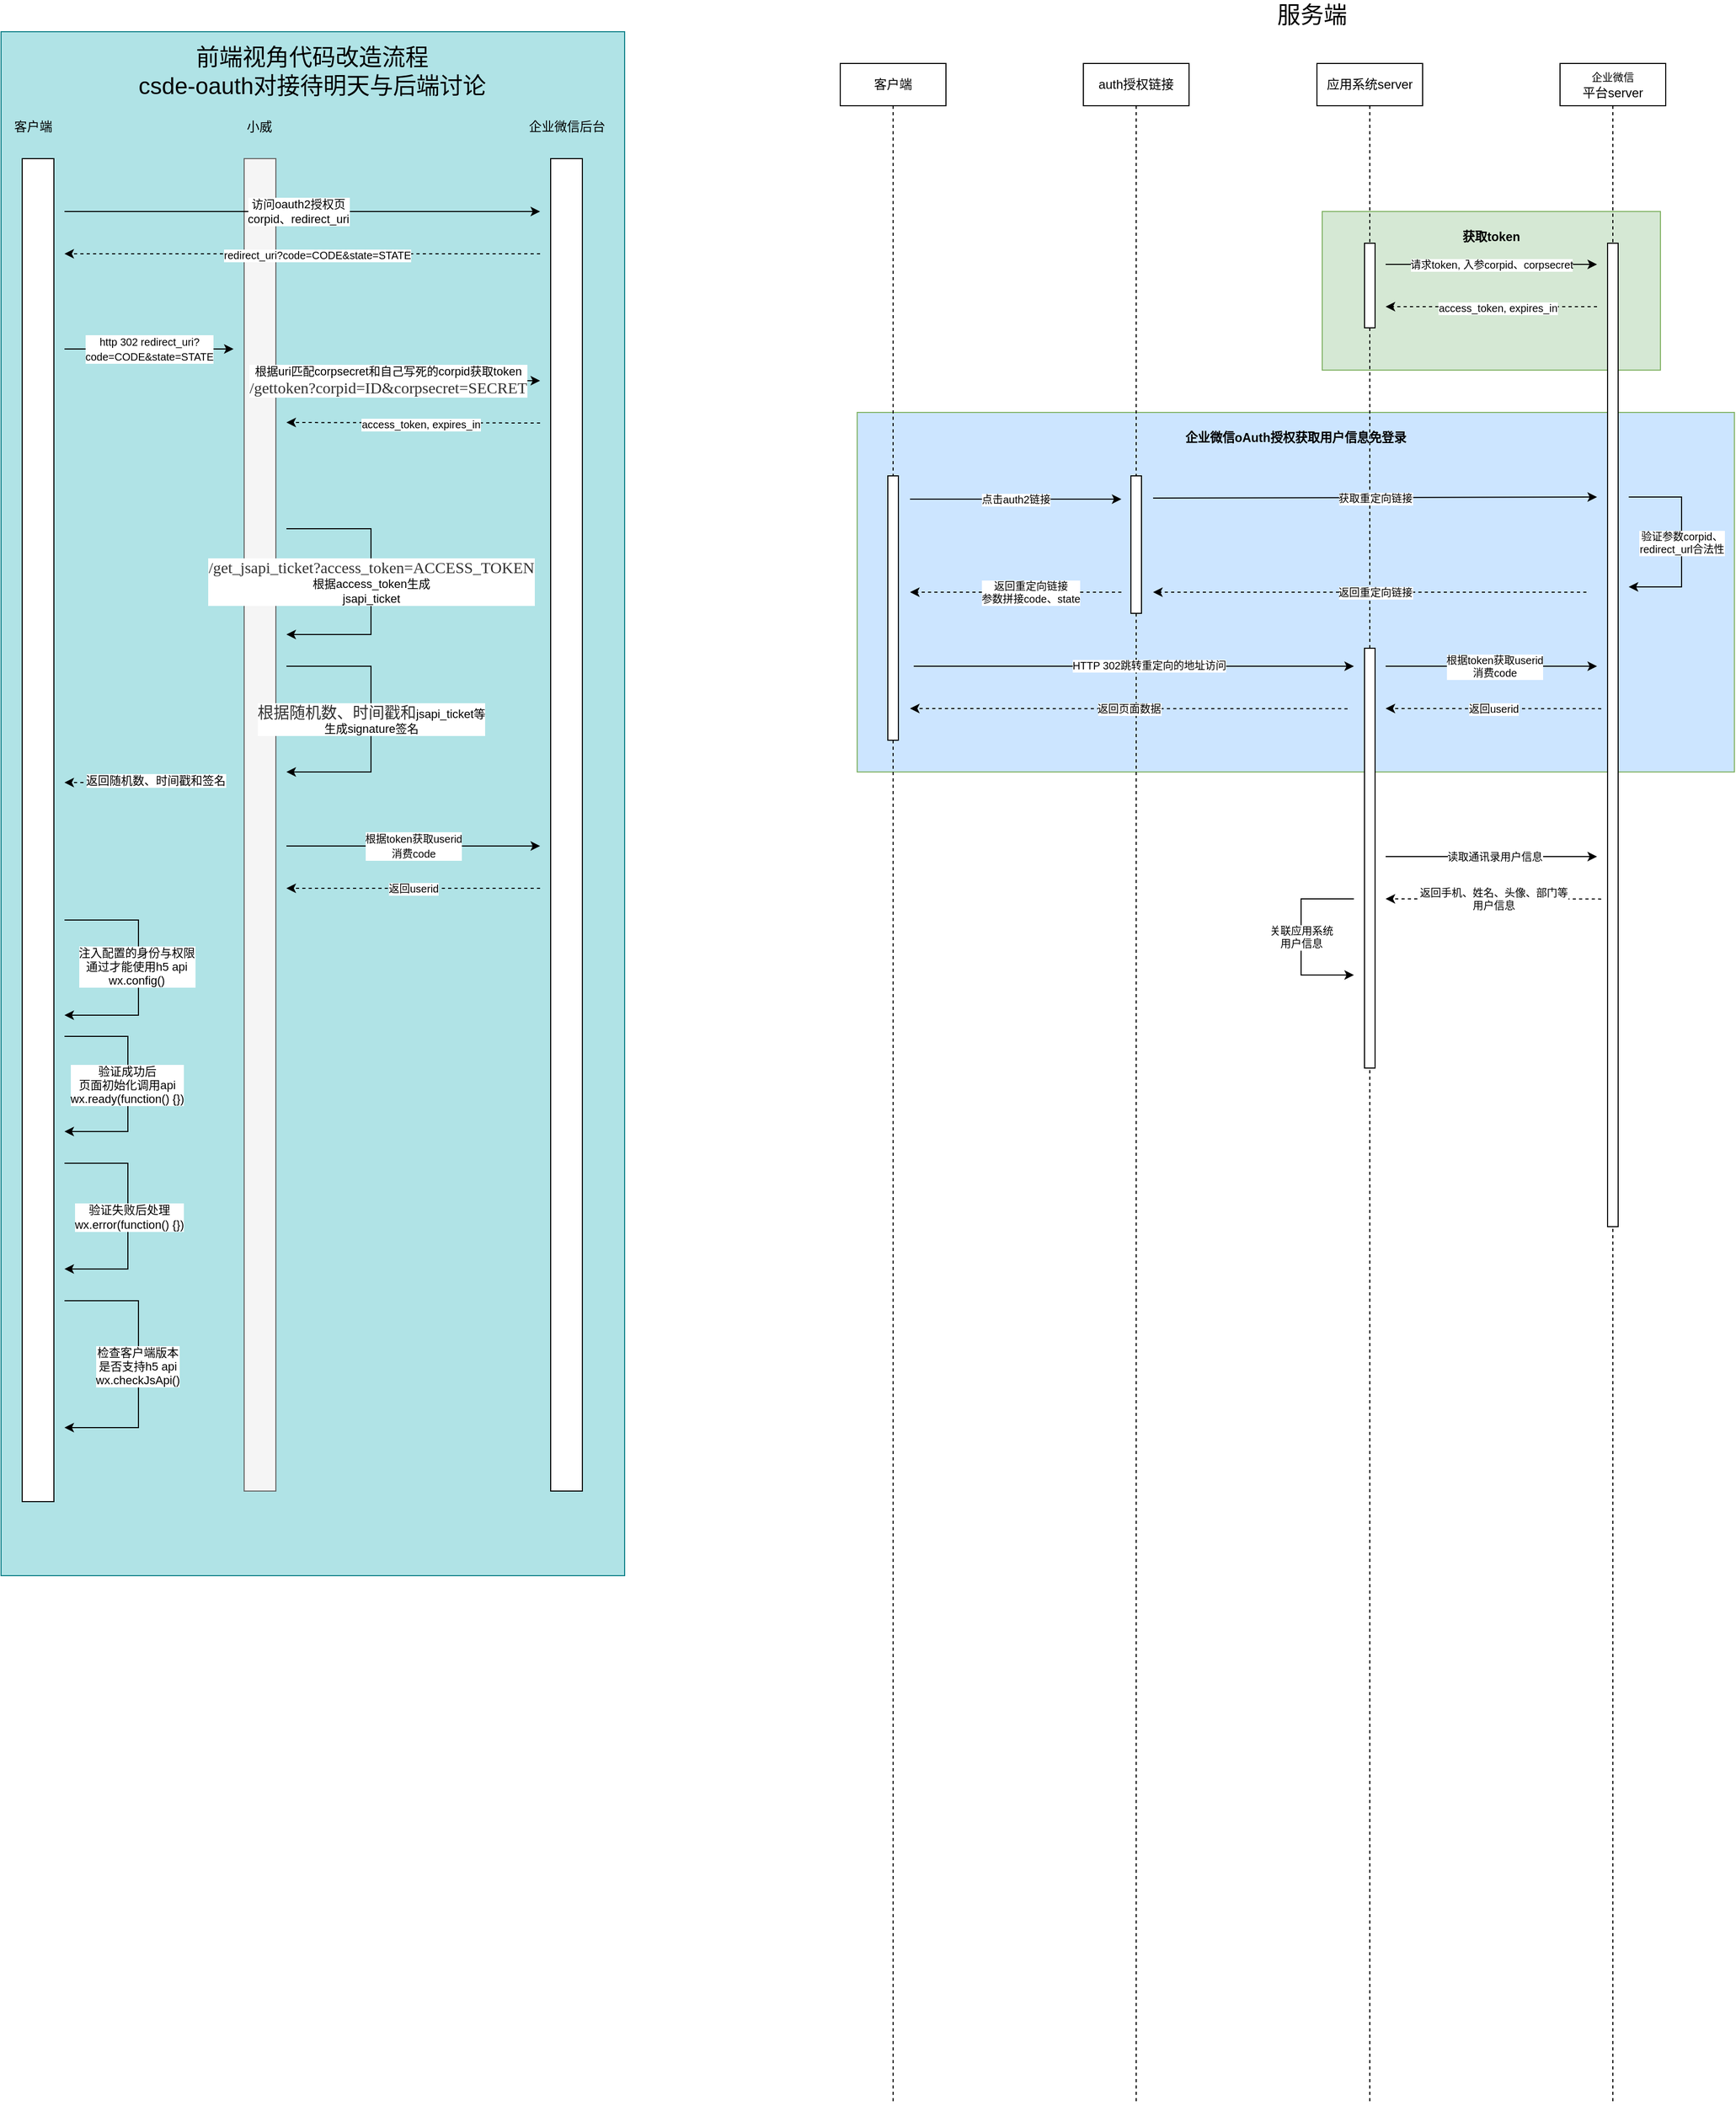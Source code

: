 <mxfile version="16.0.3" type="github">
  <diagram id="wFE0QG_FPsp0jaGvCLVb" name="Page-1">
    <mxGraphModel dx="2276" dy="769" grid="1" gridSize="10" guides="1" tooltips="1" connect="1" arrows="1" fold="1" page="1" pageScale="1" pageWidth="850" pageHeight="1100" math="0" shadow="0">
      <root>
        <mxCell id="0" />
        <mxCell id="1" parent="0" />
        <mxCell id="G3MdLucBdsFfCBGvvRXr-35" value="" style="rounded=0;whiteSpace=wrap;html=1;fillColor=#b0e3e6;strokeColor=#0e8088;" vertex="1" parent="1">
          <mxGeometry x="-830" y="40" width="590" height="1460" as="geometry" />
        </mxCell>
        <mxCell id="-BD_mY3rdzX9CCHZaYfn-6" value="&lt;h3 style=&quot;line-height: 0.8&quot;&gt;获取token&lt;/h3&gt;" style="rounded=0;whiteSpace=wrap;html=1;fontSize=10;verticalAlign=top;fillColor=#d5e8d4;strokeColor=#82b366;" parent="1" vertex="1">
          <mxGeometry x="420" y="210" width="320" height="150" as="geometry" />
        </mxCell>
        <mxCell id="-BD_mY3rdzX9CCHZaYfn-28" value="&lt;h3 style=&quot;line-height: 0.8&quot;&gt;企业微信oAuth授权获取用户信息免登录&lt;/h3&gt;" style="rounded=0;whiteSpace=wrap;html=1;fontSize=10;verticalAlign=top;fillColor=#CCE5FF;strokeColor=#82b366;" parent="1" vertex="1">
          <mxGeometry x="-20" y="400" width="830" height="340" as="geometry" />
        </mxCell>
        <mxCell id="q2xAD3V1H3Vini_aAaJG-2" value="应用系统server" style="shape=umlLifeline;perimeter=lifelinePerimeter;whiteSpace=wrap;html=1;container=1;collapsible=0;recursiveResize=0;outlineConnect=0;" parent="1" vertex="1">
          <mxGeometry x="415" y="70" width="100" height="1930" as="geometry" />
        </mxCell>
        <mxCell id="q2xAD3V1H3Vini_aAaJG-1" value="" style="html=1;points=[];perimeter=orthogonalPerimeter;" parent="1" vertex="1">
          <mxGeometry x="460" y="240" width="10" height="80" as="geometry" />
        </mxCell>
        <mxCell id="-BD_mY3rdzX9CCHZaYfn-1" value="&lt;font style=&quot;font-size: 10px&quot;&gt;企业微信&lt;/font&gt;&lt;br&gt;平台server" style="shape=umlLifeline;perimeter=lifelinePerimeter;whiteSpace=wrap;html=1;container=1;collapsible=0;recursiveResize=0;outlineConnect=0;" parent="1" vertex="1">
          <mxGeometry x="645" y="70" width="100" height="1930" as="geometry" />
        </mxCell>
        <mxCell id="-BD_mY3rdzX9CCHZaYfn-2" value="" style="html=1;points=[];perimeter=orthogonalPerimeter;" parent="-BD_mY3rdzX9CCHZaYfn-1" vertex="1">
          <mxGeometry x="45" y="170" width="10" height="930" as="geometry" />
        </mxCell>
        <mxCell id="-BD_mY3rdzX9CCHZaYfn-16" value="验证参数corpid、&lt;br&gt;redirect_url合法性" style="endArrow=classic;html=1;rounded=0;fontFamily=Helvetica;fontSize=10;fontColor=default;" parent="-BD_mY3rdzX9CCHZaYfn-1" edge="1">
          <mxGeometry width="50" height="50" relative="1" as="geometry">
            <mxPoint x="65" y="410" as="sourcePoint" />
            <mxPoint x="65" y="495" as="targetPoint" />
            <Array as="points">
              <mxPoint x="115" y="410" />
              <mxPoint x="115" y="495" />
            </Array>
          </mxGeometry>
        </mxCell>
        <mxCell id="-BD_mY3rdzX9CCHZaYfn-3" value="请求token, 入参corpid、corpsecret" style="endArrow=classic;html=1;rounded=0;fontSize=10;" parent="1" edge="1">
          <mxGeometry width="50" height="50" relative="1" as="geometry">
            <mxPoint x="480" y="260" as="sourcePoint" />
            <mxPoint x="680" y="260" as="targetPoint" />
            <Array as="points">
              <mxPoint x="620" y="260" />
            </Array>
          </mxGeometry>
        </mxCell>
        <mxCell id="-BD_mY3rdzX9CCHZaYfn-4" value="" style="endArrow=classic;html=1;rounded=0;fontSize=10;dashed=1;" parent="1" edge="1">
          <mxGeometry width="50" height="50" relative="1" as="geometry">
            <mxPoint x="680" y="300" as="sourcePoint" />
            <mxPoint x="480" y="300" as="targetPoint" />
          </mxGeometry>
        </mxCell>
        <mxCell id="-BD_mY3rdzX9CCHZaYfn-5" value="access_token, expires_in" style="edgeLabel;html=1;align=center;verticalAlign=middle;resizable=0;points=[];fontSize=10;" parent="-BD_mY3rdzX9CCHZaYfn-4" vertex="1" connectable="0">
          <mxGeometry x="-0.06" y="1" relative="1" as="geometry">
            <mxPoint as="offset" />
          </mxGeometry>
        </mxCell>
        <mxCell id="-BD_mY3rdzX9CCHZaYfn-8" value="auth授权链接" style="shape=umlLifeline;perimeter=lifelinePerimeter;whiteSpace=wrap;html=1;container=1;collapsible=0;recursiveResize=0;outlineConnect=0;" parent="1" vertex="1">
          <mxGeometry x="194" y="70" width="100" height="1930" as="geometry" />
        </mxCell>
        <mxCell id="-BD_mY3rdzX9CCHZaYfn-9" value="客户端" style="shape=umlLifeline;perimeter=lifelinePerimeter;whiteSpace=wrap;html=1;container=1;collapsible=0;recursiveResize=0;outlineConnect=0;" parent="1" vertex="1">
          <mxGeometry x="-36" y="70" width="100" height="1930" as="geometry" />
        </mxCell>
        <mxCell id="-BD_mY3rdzX9CCHZaYfn-10" value="" style="html=1;points=[];perimeter=orthogonalPerimeter;rounded=0;fontFamily=Helvetica;fontSize=10;fontColor=default;strokeColor=default;fillColor=default;" parent="-BD_mY3rdzX9CCHZaYfn-9" vertex="1">
          <mxGeometry x="45" y="390" width="10" height="250" as="geometry" />
        </mxCell>
        <mxCell id="-BD_mY3rdzX9CCHZaYfn-11" value="" style="html=1;points=[];perimeter=orthogonalPerimeter;rounded=0;fontFamily=Helvetica;fontSize=10;fontColor=default;strokeColor=default;fillColor=default;" parent="1" vertex="1">
          <mxGeometry x="239" y="460" width="10" height="130" as="geometry" />
        </mxCell>
        <mxCell id="-BD_mY3rdzX9CCHZaYfn-13" value="点击auth2链接" style="endArrow=classic;html=1;rounded=0;fontFamily=Helvetica;fontSize=10;fontColor=default;" parent="1" edge="1">
          <mxGeometry width="50" height="50" relative="1" as="geometry">
            <mxPoint x="30" y="482" as="sourcePoint" />
            <mxPoint x="230" y="482" as="targetPoint" />
          </mxGeometry>
        </mxCell>
        <mxCell id="-BD_mY3rdzX9CCHZaYfn-14" value="" style="endArrow=classic;html=1;rounded=0;fontFamily=Helvetica;fontSize=10;fontColor=default;" parent="1" edge="1">
          <mxGeometry width="50" height="50" relative="1" as="geometry">
            <mxPoint x="260" y="481" as="sourcePoint" />
            <mxPoint x="680" y="480" as="targetPoint" />
          </mxGeometry>
        </mxCell>
        <mxCell id="-BD_mY3rdzX9CCHZaYfn-15" value="获取重定向链接" style="edgeLabel;html=1;align=center;verticalAlign=middle;resizable=0;points=[];fontSize=10;fontFamily=Helvetica;fontColor=default;" parent="-BD_mY3rdzX9CCHZaYfn-14" vertex="1" connectable="0">
          <mxGeometry x="0.162" relative="1" as="geometry">
            <mxPoint x="-34" as="offset" />
          </mxGeometry>
        </mxCell>
        <mxCell id="-BD_mY3rdzX9CCHZaYfn-17" value="" style="endArrow=classic;html=1;rounded=0;fontFamily=Helvetica;fontSize=10;fontColor=default;dashed=1;" parent="1" edge="1">
          <mxGeometry width="50" height="50" relative="1" as="geometry">
            <mxPoint x="670" y="570" as="sourcePoint" />
            <mxPoint x="260" y="570" as="targetPoint" />
          </mxGeometry>
        </mxCell>
        <mxCell id="-BD_mY3rdzX9CCHZaYfn-18" value="返回重定向链接" style="edgeLabel;html=1;align=center;verticalAlign=middle;resizable=0;points=[];fontSize=10;fontFamily=Helvetica;fontColor=default;" parent="-BD_mY3rdzX9CCHZaYfn-17" vertex="1" connectable="0">
          <mxGeometry x="0.088" relative="1" as="geometry">
            <mxPoint x="23" as="offset" />
          </mxGeometry>
        </mxCell>
        <mxCell id="-BD_mY3rdzX9CCHZaYfn-19" value="" style="endArrow=classic;html=1;rounded=0;fontFamily=Helvetica;fontSize=10;fontColor=default;dashed=1;" parent="1" edge="1">
          <mxGeometry width="50" height="50" relative="1" as="geometry">
            <mxPoint x="230" y="570" as="sourcePoint" />
            <mxPoint x="30" y="570" as="targetPoint" />
          </mxGeometry>
        </mxCell>
        <mxCell id="-BD_mY3rdzX9CCHZaYfn-20" value="返回重定向链接&lt;br&gt;参数拼接code、state" style="edgeLabel;html=1;align=center;verticalAlign=middle;resizable=0;points=[];fontSize=10;fontFamily=Helvetica;fontColor=default;" parent="-BD_mY3rdzX9CCHZaYfn-19" vertex="1" connectable="0">
          <mxGeometry x="0.088" relative="1" as="geometry">
            <mxPoint x="23" as="offset" />
          </mxGeometry>
        </mxCell>
        <mxCell id="-BD_mY3rdzX9CCHZaYfn-21" value="" style="html=1;points=[];perimeter=orthogonalPerimeter;" parent="1" vertex="1">
          <mxGeometry x="460" y="623" width="10" height="397" as="geometry" />
        </mxCell>
        <mxCell id="-BD_mY3rdzX9CCHZaYfn-22" value="" style="endArrow=classic;html=1;rounded=0;fontFamily=Helvetica;fontSize=10;fontColor=default;" parent="1" edge="1">
          <mxGeometry width="50" height="50" relative="1" as="geometry">
            <mxPoint x="33.5" y="640" as="sourcePoint" />
            <mxPoint x="450" y="640" as="targetPoint" />
          </mxGeometry>
        </mxCell>
        <mxCell id="-BD_mY3rdzX9CCHZaYfn-23" value="HTTP 302跳转重定向的地址访问" style="edgeLabel;html=1;align=center;verticalAlign=middle;resizable=0;points=[];fontSize=10;fontFamily=Helvetica;fontColor=default;" parent="-BD_mY3rdzX9CCHZaYfn-22" vertex="1" connectable="0">
          <mxGeometry x="0.064" y="1" relative="1" as="geometry">
            <mxPoint x="1" as="offset" />
          </mxGeometry>
        </mxCell>
        <mxCell id="-BD_mY3rdzX9CCHZaYfn-24" value="" style="endArrow=classic;html=1;rounded=0;fontFamily=Helvetica;fontSize=10;fontColor=default;" parent="1" edge="1">
          <mxGeometry width="50" height="50" relative="1" as="geometry">
            <mxPoint x="480" y="640" as="sourcePoint" />
            <mxPoint x="680" y="640" as="targetPoint" />
          </mxGeometry>
        </mxCell>
        <mxCell id="-BD_mY3rdzX9CCHZaYfn-25" value="根据token获取userid&lt;br&gt;消费code" style="edgeLabel;html=1;align=center;verticalAlign=middle;resizable=0;points=[];fontSize=10;fontFamily=Helvetica;fontColor=default;" parent="-BD_mY3rdzX9CCHZaYfn-24" vertex="1" connectable="0">
          <mxGeometry x="0.03" relative="1" as="geometry">
            <mxPoint as="offset" />
          </mxGeometry>
        </mxCell>
        <mxCell id="-BD_mY3rdzX9CCHZaYfn-26" value="返回userid" style="endArrow=classic;html=1;rounded=0;fontFamily=Helvetica;fontSize=10;fontColor=default;exitX=-0.4;exitY=0.603;exitDx=0;exitDy=0;exitPerimeter=0;dashed=1;" parent="1" edge="1">
          <mxGeometry width="50" height="50" relative="1" as="geometry">
            <mxPoint x="684" y="680.19" as="sourcePoint" />
            <mxPoint x="480" y="680" as="targetPoint" />
          </mxGeometry>
        </mxCell>
        <mxCell id="-BD_mY3rdzX9CCHZaYfn-27" value="返回页面数据" style="endArrow=classic;html=1;rounded=0;fontFamily=Helvetica;fontSize=10;fontColor=default;exitX=-0.4;exitY=0.603;exitDx=0;exitDy=0;exitPerimeter=0;dashed=1;" parent="1" edge="1">
          <mxGeometry width="50" height="50" relative="1" as="geometry">
            <mxPoint x="444" y="680.19" as="sourcePoint" />
            <mxPoint x="30" y="680" as="targetPoint" />
          </mxGeometry>
        </mxCell>
        <mxCell id="-BD_mY3rdzX9CCHZaYfn-31" value="" style="endArrow=classic;html=1;rounded=0;fontFamily=Helvetica;fontSize=10;fontColor=default;" parent="1" edge="1">
          <mxGeometry width="50" height="50" relative="1" as="geometry">
            <mxPoint x="480" y="820" as="sourcePoint" />
            <mxPoint x="680" y="820" as="targetPoint" />
          </mxGeometry>
        </mxCell>
        <mxCell id="-BD_mY3rdzX9CCHZaYfn-32" value="读取通讯录用户信息" style="edgeLabel;html=1;align=center;verticalAlign=middle;resizable=0;points=[];fontSize=10;fontFamily=Helvetica;fontColor=default;" parent="-BD_mY3rdzX9CCHZaYfn-31" vertex="1" connectable="0">
          <mxGeometry x="0.03" relative="1" as="geometry">
            <mxPoint as="offset" />
          </mxGeometry>
        </mxCell>
        <mxCell id="-BD_mY3rdzX9CCHZaYfn-33" value="返回手机、姓名、头像、部门等&lt;br&gt;用户信息" style="endArrow=classic;html=1;rounded=0;fontFamily=Helvetica;fontSize=10;fontColor=default;exitX=-0.4;exitY=0.603;exitDx=0;exitDy=0;exitPerimeter=0;dashed=1;" parent="1" edge="1">
          <mxGeometry width="50" height="50" relative="1" as="geometry">
            <mxPoint x="684" y="860.19" as="sourcePoint" />
            <mxPoint x="480" y="860" as="targetPoint" />
          </mxGeometry>
        </mxCell>
        <mxCell id="-BD_mY3rdzX9CCHZaYfn-34" value="关联应用系统&lt;br&gt;用户信息" style="endArrow=classic;html=1;rounded=0;fontFamily=Helvetica;fontSize=10;fontColor=default;" parent="1" edge="1">
          <mxGeometry width="50" height="50" relative="1" as="geometry">
            <mxPoint x="450" y="860" as="sourcePoint" />
            <mxPoint x="450" y="932" as="targetPoint" />
            <Array as="points">
              <mxPoint x="400" y="860" />
              <mxPoint x="400" y="932" />
            </Array>
          </mxGeometry>
        </mxCell>
        <mxCell id="G3MdLucBdsFfCBGvvRXr-1" value="" style="rounded=0;whiteSpace=wrap;html=1;" vertex="1" parent="1">
          <mxGeometry x="-810" y="160" width="30" height="1270" as="geometry" />
        </mxCell>
        <mxCell id="G3MdLucBdsFfCBGvvRXr-2" value="" style="rounded=0;whiteSpace=wrap;html=1;fillColor=#f5f5f5;fontColor=#333333;strokeColor=#666666;" vertex="1" parent="1">
          <mxGeometry x="-600" y="160" width="30" height="1260" as="geometry" />
        </mxCell>
        <mxCell id="G3MdLucBdsFfCBGvvRXr-3" value="" style="endArrow=classic;html=1;rounded=0;" edge="1" parent="1">
          <mxGeometry width="50" height="50" relative="1" as="geometry">
            <mxPoint x="-770" y="210" as="sourcePoint" />
            <mxPoint x="-320" y="210" as="targetPoint" />
          </mxGeometry>
        </mxCell>
        <mxCell id="G3MdLucBdsFfCBGvvRXr-4" value="访问oauth2授权页&lt;br&gt;corpid、redirect_uri" style="edgeLabel;html=1;align=center;verticalAlign=middle;resizable=0;points=[];" vertex="1" connectable="0" parent="G3MdLucBdsFfCBGvvRXr-3">
          <mxGeometry x="-0.2" relative="1" as="geometry">
            <mxPoint x="41" as="offset" />
          </mxGeometry>
        </mxCell>
        <mxCell id="G3MdLucBdsFfCBGvvRXr-7" value="" style="endArrow=classic;html=1;rounded=0;" edge="1" parent="1">
          <mxGeometry width="50" height="50" relative="1" as="geometry">
            <mxPoint x="-560" y="510" as="sourcePoint" />
            <mxPoint x="-560" y="610" as="targetPoint" />
            <Array as="points">
              <mxPoint x="-480" y="510" />
              <mxPoint x="-480" y="610" />
            </Array>
          </mxGeometry>
        </mxCell>
        <mxCell id="G3MdLucBdsFfCBGvvRXr-13" value="&lt;span style=&quot;color: rgb(51 , 51 , 51) ; font-family: &amp;#34;pingfang sc&amp;#34; , &amp;#34;microsoft yahei&amp;#34; , &amp;#34;arial regular&amp;#34; ; font-size: 15px&quot;&gt;/get_jsapi_ticket?access_token=ACCESS_TOKEN&lt;/span&gt;&lt;br&gt;根据access_token生成&lt;br&gt;jsapi_ticket" style="edgeLabel;html=1;align=center;verticalAlign=middle;resizable=0;points=[];" vertex="1" connectable="0" parent="G3MdLucBdsFfCBGvvRXr-7">
          <mxGeometry relative="1" as="geometry">
            <mxPoint as="offset" />
          </mxGeometry>
        </mxCell>
        <mxCell id="G3MdLucBdsFfCBGvvRXr-8" value="" style="rounded=0;whiteSpace=wrap;html=1;" vertex="1" parent="1">
          <mxGeometry x="-310" y="160" width="30" height="1260" as="geometry" />
        </mxCell>
        <mxCell id="G3MdLucBdsFfCBGvvRXr-9" value="" style="endArrow=classic;html=1;rounded=0;" edge="1" parent="1">
          <mxGeometry width="50" height="50" relative="1" as="geometry">
            <mxPoint x="-560" y="370" as="sourcePoint" />
            <mxPoint x="-320" y="370" as="targetPoint" />
          </mxGeometry>
        </mxCell>
        <mxCell id="G3MdLucBdsFfCBGvvRXr-10" value="根据uri匹配corpsecret和自己写死的corpid获取token&lt;br&gt;&lt;span style=&quot;color: rgb(51 , 51 , 51) ; font-family: &amp;#34;pingfang sc&amp;#34; , &amp;#34;microsoft yahei&amp;#34; , &amp;#34;arial regular&amp;#34; ; font-size: 15px&quot;&gt;/gettoken?corpid=ID&amp;amp;corpsecret=SECRET&lt;/span&gt;" style="edgeLabel;html=1;align=center;verticalAlign=middle;resizable=0;points=[];" vertex="1" connectable="0" parent="G3MdLucBdsFfCBGvvRXr-9">
          <mxGeometry x="-0.2" relative="1" as="geometry">
            <mxPoint as="offset" />
          </mxGeometry>
        </mxCell>
        <mxCell id="G3MdLucBdsFfCBGvvRXr-11" value="" style="endArrow=classic;html=1;rounded=0;fontSize=10;dashed=1;" edge="1" parent="1">
          <mxGeometry width="50" height="50" relative="1" as="geometry">
            <mxPoint x="-320" y="410" as="sourcePoint" />
            <mxPoint x="-560" y="409.5" as="targetPoint" />
          </mxGeometry>
        </mxCell>
        <mxCell id="G3MdLucBdsFfCBGvvRXr-12" value="access_token, expires_in" style="edgeLabel;html=1;align=center;verticalAlign=middle;resizable=0;points=[];fontSize=10;" vertex="1" connectable="0" parent="G3MdLucBdsFfCBGvvRXr-11">
          <mxGeometry x="-0.06" y="1" relative="1" as="geometry">
            <mxPoint as="offset" />
          </mxGeometry>
        </mxCell>
        <mxCell id="G3MdLucBdsFfCBGvvRXr-14" value="" style="endArrow=classic;html=1;rounded=0;" edge="1" parent="1">
          <mxGeometry width="50" height="50" relative="1" as="geometry">
            <mxPoint x="-560" y="640" as="sourcePoint" />
            <mxPoint x="-560" y="740" as="targetPoint" />
            <Array as="points">
              <mxPoint x="-480" y="640" />
              <mxPoint x="-480" y="740" />
            </Array>
          </mxGeometry>
        </mxCell>
        <mxCell id="G3MdLucBdsFfCBGvvRXr-15" value="&lt;font color=&quot;#333333&quot; face=&quot;pingfang sc, microsoft yahei, arial regular&quot;&gt;&lt;span style=&quot;font-size: 15px&quot;&gt;根据随机数、时间戳和&lt;/span&gt;&lt;/font&gt;jsapi_ticket等&lt;br&gt;生成signature签名" style="edgeLabel;html=1;align=center;verticalAlign=middle;resizable=0;points=[];" vertex="1" connectable="0" parent="G3MdLucBdsFfCBGvvRXr-14">
          <mxGeometry relative="1" as="geometry">
            <mxPoint as="offset" />
          </mxGeometry>
        </mxCell>
        <mxCell id="G3MdLucBdsFfCBGvvRXr-16" value="" style="endArrow=classic;html=1;rounded=0;dashed=1;" edge="1" parent="1">
          <mxGeometry width="50" height="50" relative="1" as="geometry">
            <mxPoint x="-620" y="750" as="sourcePoint" />
            <mxPoint x="-770" y="750" as="targetPoint" />
          </mxGeometry>
        </mxCell>
        <mxCell id="G3MdLucBdsFfCBGvvRXr-17" value="返回随机数、时间戳和签名" style="edgeLabel;html=1;align=center;verticalAlign=middle;resizable=0;points=[];" vertex="1" connectable="0" parent="G3MdLucBdsFfCBGvvRXr-16">
          <mxGeometry x="-0.147" y="-2" relative="1" as="geometry">
            <mxPoint as="offset" />
          </mxGeometry>
        </mxCell>
        <mxCell id="G3MdLucBdsFfCBGvvRXr-18" value="" style="endArrow=classic;html=1;rounded=0;" edge="1" parent="1">
          <mxGeometry width="50" height="50" relative="1" as="geometry">
            <mxPoint x="-770" y="1240" as="sourcePoint" />
            <mxPoint x="-770" y="1360" as="targetPoint" />
            <Array as="points">
              <mxPoint x="-700" y="1240" />
              <mxPoint x="-700" y="1360" />
            </Array>
          </mxGeometry>
        </mxCell>
        <mxCell id="G3MdLucBdsFfCBGvvRXr-19" value="检查客户端版本&lt;br&gt;是否支持h5 api&lt;br&gt;wx.checkJsApi()" style="edgeLabel;html=1;align=center;verticalAlign=middle;resizable=0;points=[];" vertex="1" connectable="0" parent="G3MdLucBdsFfCBGvvRXr-18">
          <mxGeometry x="0.227" relative="1" as="geometry">
            <mxPoint x="-1" y="-28" as="offset" />
          </mxGeometry>
        </mxCell>
        <mxCell id="G3MdLucBdsFfCBGvvRXr-20" value="" style="endArrow=classic;html=1;rounded=0;" edge="1" parent="1">
          <mxGeometry width="50" height="50" relative="1" as="geometry">
            <mxPoint x="-770" y="880" as="sourcePoint" />
            <mxPoint x="-770" y="970" as="targetPoint" />
            <Array as="points">
              <mxPoint x="-700" y="880" />
              <mxPoint x="-700" y="970" />
            </Array>
          </mxGeometry>
        </mxCell>
        <mxCell id="G3MdLucBdsFfCBGvvRXr-21" value="注入配置的身份与权限&lt;br&gt;通过才能使用h5 api&lt;br&gt;wx.config()" style="edgeLabel;html=1;align=center;verticalAlign=middle;resizable=0;points=[];" vertex="1" connectable="0" parent="G3MdLucBdsFfCBGvvRXr-20">
          <mxGeometry x="0.227" relative="1" as="geometry">
            <mxPoint x="-2" y="-27" as="offset" />
          </mxGeometry>
        </mxCell>
        <mxCell id="G3MdLucBdsFfCBGvvRXr-22" value="" style="endArrow=classic;html=1;rounded=0;" edge="1" parent="1">
          <mxGeometry width="50" height="50" relative="1" as="geometry">
            <mxPoint x="-770" y="990" as="sourcePoint" />
            <mxPoint x="-770" y="1080" as="targetPoint" />
            <Array as="points">
              <mxPoint x="-710" y="990" />
              <mxPoint x="-710" y="1080" />
            </Array>
          </mxGeometry>
        </mxCell>
        <mxCell id="G3MdLucBdsFfCBGvvRXr-23" value="验证成功后&lt;br&gt;页面初始化调用api&lt;br&gt;wx.ready(function() {})" style="edgeLabel;html=1;align=center;verticalAlign=middle;resizable=0;points=[];" vertex="1" connectable="0" parent="G3MdLucBdsFfCBGvvRXr-22">
          <mxGeometry x="0.227" relative="1" as="geometry">
            <mxPoint x="-1" y="-23" as="offset" />
          </mxGeometry>
        </mxCell>
        <mxCell id="G3MdLucBdsFfCBGvvRXr-24" value="" style="endArrow=classic;html=1;rounded=0;" edge="1" parent="1">
          <mxGeometry width="50" height="50" relative="1" as="geometry">
            <mxPoint x="-770" y="1110" as="sourcePoint" />
            <mxPoint x="-770" y="1210" as="targetPoint" />
            <Array as="points">
              <mxPoint x="-710" y="1110" />
              <mxPoint x="-710" y="1210" />
            </Array>
          </mxGeometry>
        </mxCell>
        <mxCell id="G3MdLucBdsFfCBGvvRXr-25" value="验证失败后处理&lt;br&gt;wx.error(function() {})" style="edgeLabel;html=1;align=center;verticalAlign=middle;resizable=0;points=[];" vertex="1" connectable="0" parent="G3MdLucBdsFfCBGvvRXr-24">
          <mxGeometry x="0.227" relative="1" as="geometry">
            <mxPoint x="1" y="-24" as="offset" />
          </mxGeometry>
        </mxCell>
        <mxCell id="G3MdLucBdsFfCBGvvRXr-26" value="" style="endArrow=classic;html=1;rounded=0;fontSize=10;dashed=1;" edge="1" parent="1">
          <mxGeometry width="50" height="50" relative="1" as="geometry">
            <mxPoint x="-320" y="250" as="sourcePoint" />
            <mxPoint x="-770" y="250" as="targetPoint" />
          </mxGeometry>
        </mxCell>
        <mxCell id="G3MdLucBdsFfCBGvvRXr-27" value="redirect_uri?code=CODE&amp;amp;state=STATE" style="edgeLabel;html=1;align=center;verticalAlign=middle;resizable=0;points=[];fontSize=10;" vertex="1" connectable="0" parent="G3MdLucBdsFfCBGvvRXr-26">
          <mxGeometry x="-0.06" y="1" relative="1" as="geometry">
            <mxPoint as="offset" />
          </mxGeometry>
        </mxCell>
        <mxCell id="G3MdLucBdsFfCBGvvRXr-28" value="&lt;span style=&quot;font-size: 10px&quot;&gt;http 302 redirect_uri?&lt;br&gt;code=CODE&amp;amp;state=STATE&lt;/span&gt;" style="endArrow=classic;html=1;rounded=0;" edge="1" parent="1">
          <mxGeometry width="50" height="50" relative="1" as="geometry">
            <mxPoint x="-770" y="340" as="sourcePoint" />
            <mxPoint x="-610" y="340" as="targetPoint" />
          </mxGeometry>
        </mxCell>
        <mxCell id="G3MdLucBdsFfCBGvvRXr-29" value="&lt;span style=&quot;font-size: 10px&quot;&gt;根据token获取userid&lt;/span&gt;&lt;br style=&quot;font-size: 10px&quot;&gt;&lt;span style=&quot;font-size: 10px&quot;&gt;消费code&lt;/span&gt;" style="endArrow=classic;html=1;rounded=0;" edge="1" parent="1">
          <mxGeometry width="50" height="50" relative="1" as="geometry">
            <mxPoint x="-560" y="810" as="sourcePoint" />
            <mxPoint x="-320" y="810" as="targetPoint" />
          </mxGeometry>
        </mxCell>
        <mxCell id="G3MdLucBdsFfCBGvvRXr-30" value="返回userid" style="endArrow=classic;html=1;rounded=0;fontFamily=Helvetica;fontSize=10;fontColor=default;dashed=1;" edge="1" parent="1">
          <mxGeometry width="50" height="50" relative="1" as="geometry">
            <mxPoint x="-320" y="850" as="sourcePoint" />
            <mxPoint x="-560" y="850" as="targetPoint" />
          </mxGeometry>
        </mxCell>
        <mxCell id="G3MdLucBdsFfCBGvvRXr-31" value="客户端" style="text;html=1;align=center;verticalAlign=middle;resizable=0;points=[];autosize=1;strokeColor=none;fillColor=none;" vertex="1" parent="1">
          <mxGeometry x="-825" y="120" width="50" height="20" as="geometry" />
        </mxCell>
        <mxCell id="G3MdLucBdsFfCBGvvRXr-32" value="小威" style="text;html=1;align=center;verticalAlign=middle;resizable=0;points=[];autosize=1;strokeColor=none;fillColor=none;" vertex="1" parent="1">
          <mxGeometry x="-606" y="120" width="40" height="20" as="geometry" />
        </mxCell>
        <mxCell id="G3MdLucBdsFfCBGvvRXr-33" value="企业微信后台" style="text;html=1;align=center;verticalAlign=middle;resizable=0;points=[];autosize=1;strokeColor=none;fillColor=none;" vertex="1" parent="1">
          <mxGeometry x="-340" y="120" width="90" height="20" as="geometry" />
        </mxCell>
        <mxCell id="G3MdLucBdsFfCBGvvRXr-36" value="&lt;font style=&quot;font-size: 22px&quot;&gt;前端视角代码改造流程&lt;br&gt;csde-oauth对接待明天与后端讨论&lt;br&gt;&lt;/font&gt;" style="text;html=1;align=center;verticalAlign=middle;resizable=0;points=[];autosize=1;strokeColor=none;fillColor=none;" vertex="1" parent="1">
          <mxGeometry x="-706" y="58" width="340" height="40" as="geometry" />
        </mxCell>
        <mxCell id="G3MdLucBdsFfCBGvvRXr-37" value="服务端" style="text;html=1;align=center;verticalAlign=middle;resizable=0;points=[];autosize=1;strokeColor=none;fillColor=none;fontSize=22;" vertex="1" parent="1">
          <mxGeometry x="370" y="10" width="80" height="30" as="geometry" />
        </mxCell>
      </root>
    </mxGraphModel>
  </diagram>
</mxfile>
